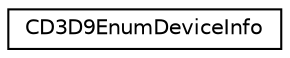 digraph G
{
  edge [fontname="Helvetica",fontsize="10",labelfontname="Helvetica",labelfontsize="10"];
  node [fontname="Helvetica",fontsize="10",shape=record];
  rankdir="LR";
  Node1 [label="CD3D9EnumDeviceInfo",height=0.2,width=0.4,color="black", fillcolor="white", style="filled",URL="$class_c_d3_d9_enum_device_info.html"];
}
